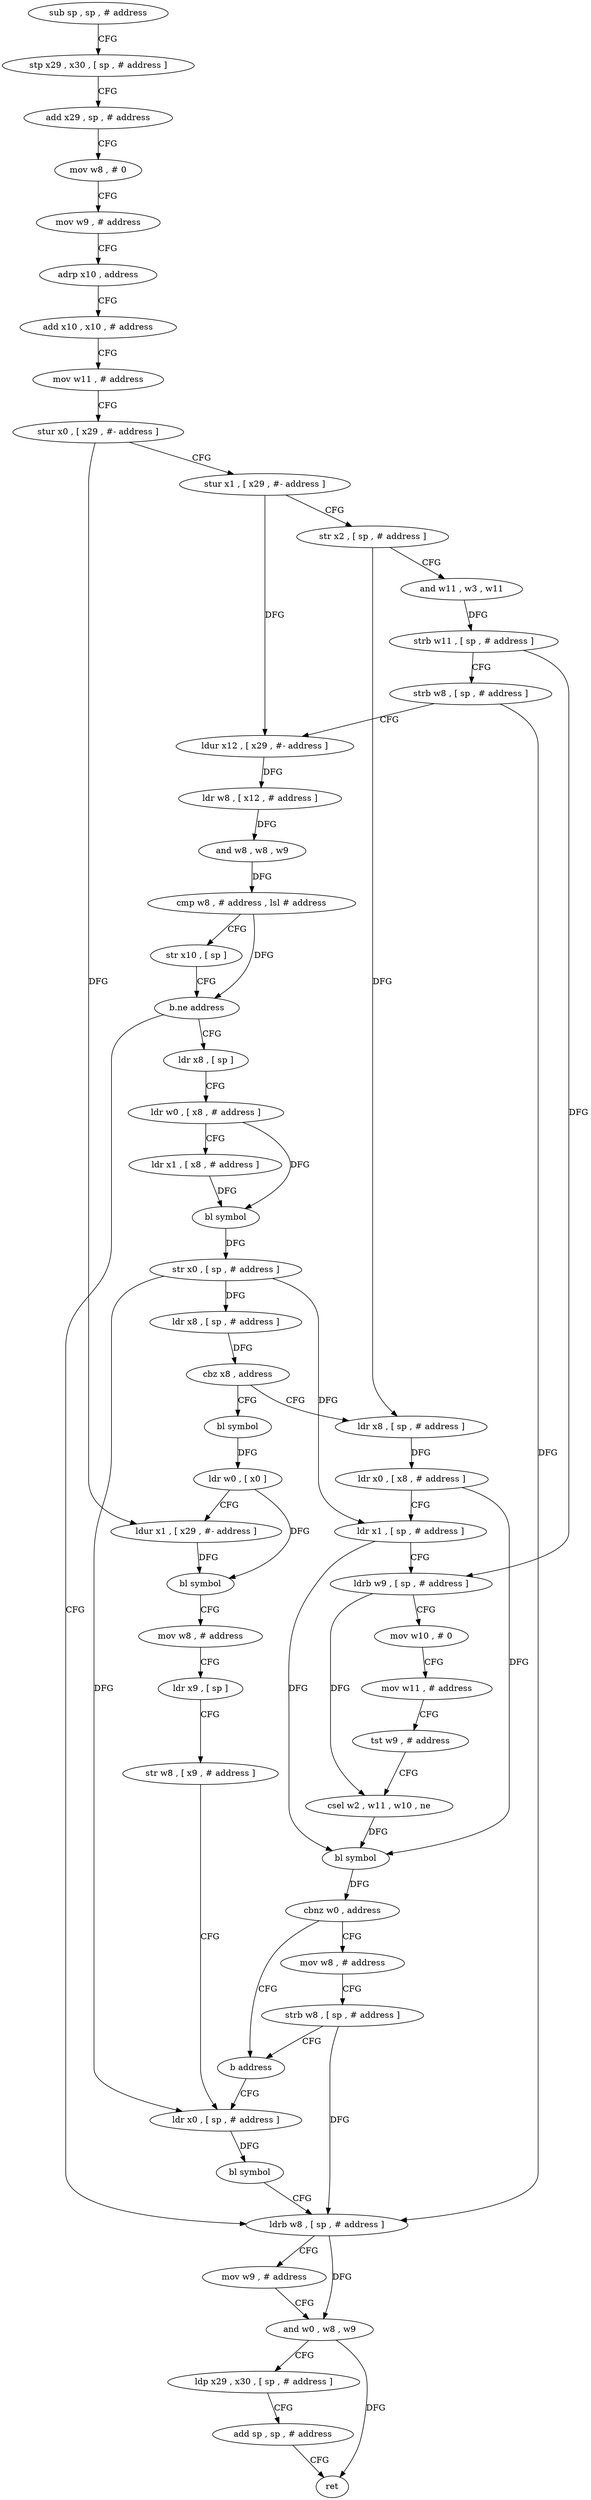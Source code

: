 digraph "func" {
"4218236" [label = "sub sp , sp , # address" ]
"4218240" [label = "stp x29 , x30 , [ sp , # address ]" ]
"4218244" [label = "add x29 , sp , # address" ]
"4218248" [label = "mov w8 , # 0" ]
"4218252" [label = "mov w9 , # address" ]
"4218256" [label = "adrp x10 , address" ]
"4218260" [label = "add x10 , x10 , # address" ]
"4218264" [label = "mov w11 , # address" ]
"4218268" [label = "stur x0 , [ x29 , #- address ]" ]
"4218272" [label = "stur x1 , [ x29 , #- address ]" ]
"4218276" [label = "str x2 , [ sp , # address ]" ]
"4218280" [label = "and w11 , w3 , w11" ]
"4218284" [label = "strb w11 , [ sp , # address ]" ]
"4218288" [label = "strb w8 , [ sp , # address ]" ]
"4218292" [label = "ldur x12 , [ x29 , #- address ]" ]
"4218296" [label = "ldr w8 , [ x12 , # address ]" ]
"4218300" [label = "and w8 , w8 , w9" ]
"4218304" [label = "cmp w8 , # address , lsl # address" ]
"4218308" [label = "str x10 , [ sp ]" ]
"4218312" [label = "b.ne address" ]
"4218432" [label = "ldrb w8 , [ sp , # address ]" ]
"4218316" [label = "ldr x8 , [ sp ]" ]
"4218436" [label = "mov w9 , # address" ]
"4218440" [label = "and w0 , w8 , w9" ]
"4218444" [label = "ldp x29 , x30 , [ sp , # address ]" ]
"4218448" [label = "add sp , sp , # address" ]
"4218452" [label = "ret" ]
"4218320" [label = "ldr w0 , [ x8 , # address ]" ]
"4218324" [label = "ldr x1 , [ x8 , # address ]" ]
"4218328" [label = "bl symbol" ]
"4218332" [label = "str x0 , [ sp , # address ]" ]
"4218336" [label = "ldr x8 , [ sp , # address ]" ]
"4218340" [label = "cbz x8 , address" ]
"4218396" [label = "bl symbol" ]
"4218344" [label = "ldr x8 , [ sp , # address ]" ]
"4218400" [label = "ldr w0 , [ x0 ]" ]
"4218404" [label = "ldur x1 , [ x29 , #- address ]" ]
"4218408" [label = "bl symbol" ]
"4218412" [label = "mov w8 , # address" ]
"4218416" [label = "ldr x9 , [ sp ]" ]
"4218420" [label = "str w8 , [ x9 , # address ]" ]
"4218424" [label = "ldr x0 , [ sp , # address ]" ]
"4218348" [label = "ldr x0 , [ x8 , # address ]" ]
"4218352" [label = "ldr x1 , [ sp , # address ]" ]
"4218356" [label = "ldrb w9 , [ sp , # address ]" ]
"4218360" [label = "mov w10 , # 0" ]
"4218364" [label = "mov w11 , # address" ]
"4218368" [label = "tst w9 , # address" ]
"4218372" [label = "csel w2 , w11 , w10 , ne" ]
"4218376" [label = "bl symbol" ]
"4218380" [label = "cbnz w0 , address" ]
"4218392" [label = "b address" ]
"4218384" [label = "mov w8 , # address" ]
"4218388" [label = "strb w8 , [ sp , # address ]" ]
"4218428" [label = "bl symbol" ]
"4218236" -> "4218240" [ label = "CFG" ]
"4218240" -> "4218244" [ label = "CFG" ]
"4218244" -> "4218248" [ label = "CFG" ]
"4218248" -> "4218252" [ label = "CFG" ]
"4218252" -> "4218256" [ label = "CFG" ]
"4218256" -> "4218260" [ label = "CFG" ]
"4218260" -> "4218264" [ label = "CFG" ]
"4218264" -> "4218268" [ label = "CFG" ]
"4218268" -> "4218272" [ label = "CFG" ]
"4218268" -> "4218404" [ label = "DFG" ]
"4218272" -> "4218276" [ label = "CFG" ]
"4218272" -> "4218292" [ label = "DFG" ]
"4218276" -> "4218280" [ label = "CFG" ]
"4218276" -> "4218344" [ label = "DFG" ]
"4218280" -> "4218284" [ label = "DFG" ]
"4218284" -> "4218288" [ label = "CFG" ]
"4218284" -> "4218356" [ label = "DFG" ]
"4218288" -> "4218292" [ label = "CFG" ]
"4218288" -> "4218432" [ label = "DFG" ]
"4218292" -> "4218296" [ label = "DFG" ]
"4218296" -> "4218300" [ label = "DFG" ]
"4218300" -> "4218304" [ label = "DFG" ]
"4218304" -> "4218308" [ label = "CFG" ]
"4218304" -> "4218312" [ label = "DFG" ]
"4218308" -> "4218312" [ label = "CFG" ]
"4218312" -> "4218432" [ label = "CFG" ]
"4218312" -> "4218316" [ label = "CFG" ]
"4218432" -> "4218436" [ label = "CFG" ]
"4218432" -> "4218440" [ label = "DFG" ]
"4218316" -> "4218320" [ label = "CFG" ]
"4218436" -> "4218440" [ label = "CFG" ]
"4218440" -> "4218444" [ label = "CFG" ]
"4218440" -> "4218452" [ label = "DFG" ]
"4218444" -> "4218448" [ label = "CFG" ]
"4218448" -> "4218452" [ label = "CFG" ]
"4218320" -> "4218324" [ label = "CFG" ]
"4218320" -> "4218328" [ label = "DFG" ]
"4218324" -> "4218328" [ label = "DFG" ]
"4218328" -> "4218332" [ label = "DFG" ]
"4218332" -> "4218336" [ label = "DFG" ]
"4218332" -> "4218352" [ label = "DFG" ]
"4218332" -> "4218424" [ label = "DFG" ]
"4218336" -> "4218340" [ label = "DFG" ]
"4218340" -> "4218396" [ label = "CFG" ]
"4218340" -> "4218344" [ label = "CFG" ]
"4218396" -> "4218400" [ label = "DFG" ]
"4218344" -> "4218348" [ label = "DFG" ]
"4218400" -> "4218404" [ label = "CFG" ]
"4218400" -> "4218408" [ label = "DFG" ]
"4218404" -> "4218408" [ label = "DFG" ]
"4218408" -> "4218412" [ label = "CFG" ]
"4218412" -> "4218416" [ label = "CFG" ]
"4218416" -> "4218420" [ label = "CFG" ]
"4218420" -> "4218424" [ label = "CFG" ]
"4218424" -> "4218428" [ label = "DFG" ]
"4218348" -> "4218352" [ label = "CFG" ]
"4218348" -> "4218376" [ label = "DFG" ]
"4218352" -> "4218356" [ label = "CFG" ]
"4218352" -> "4218376" [ label = "DFG" ]
"4218356" -> "4218360" [ label = "CFG" ]
"4218356" -> "4218372" [ label = "DFG" ]
"4218360" -> "4218364" [ label = "CFG" ]
"4218364" -> "4218368" [ label = "CFG" ]
"4218368" -> "4218372" [ label = "CFG" ]
"4218372" -> "4218376" [ label = "DFG" ]
"4218376" -> "4218380" [ label = "DFG" ]
"4218380" -> "4218392" [ label = "CFG" ]
"4218380" -> "4218384" [ label = "CFG" ]
"4218392" -> "4218424" [ label = "CFG" ]
"4218384" -> "4218388" [ label = "CFG" ]
"4218388" -> "4218392" [ label = "CFG" ]
"4218388" -> "4218432" [ label = "DFG" ]
"4218428" -> "4218432" [ label = "CFG" ]
}
